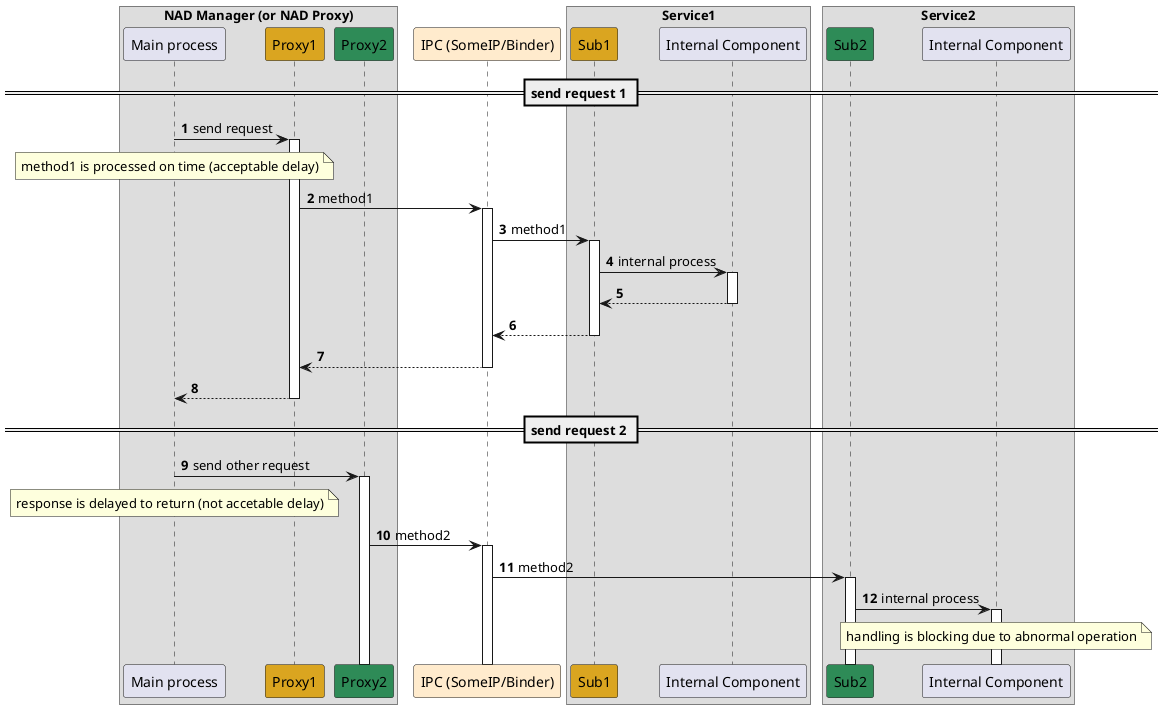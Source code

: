 
@startuml
!pragma teoz true
autonumber
autoactivate on
Box "NAD Manager (or NAD Proxy)"
participant "Main process" as main
participant "Proxy1" as pro #GoldenRod
participant "Proxy2" as pro2 #SeaGreen
end box

participant "IPC (SomeIP/Binder)" as ipc #BlanchedAlmond

Box "Service1"
participant "Sub1" as stu #GoldenRod
participant "Internal Component" as comp1
end box

Box "Service2"
participant "Sub2" as stu2 #SeaGreen
participant "Internal Component" as comp2
end box


== send request 1 ==
main -> pro: send request
note over main
method1 is processed on time (acceptable delay)
end note
pro -> ipc: method1
ipc -> stu: method1
stu -> comp1: internal process
comp1 --> stu:
stu --> ipc:
ipc --> pro:
pro --> main:

== send request 2 ==
main -> pro2: send other request
note over main
response is delayed to return (not accetable delay)
end note
pro2 -> ipc: method2
ipc -> stu2: method2
stu2 -> comp2: internal process
note over comp2
handling is blocking due to abnormal operation
end note


@enduml